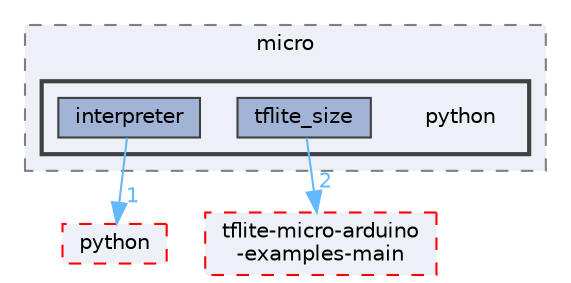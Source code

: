 digraph "Arduino/GetStartedWithMachineLearningOnArduino/tflite-micro-main/tensorflow/lite/micro/python"
{
 // LATEX_PDF_SIZE
  bgcolor="transparent";
  edge [fontname=Helvetica,fontsize=10,labelfontname=Helvetica,labelfontsize=10];
  node [fontname=Helvetica,fontsize=10,shape=box,height=0.2,width=0.4];
  compound=true
  subgraph clusterdir_b8cffeb19aff853b8801b5d330607df8 {
    graph [ bgcolor="#edf0f7", pencolor="grey50", label="micro", fontname=Helvetica,fontsize=10 style="filled,dashed", URL="dir_b8cffeb19aff853b8801b5d330607df8.html",tooltip=""]
  subgraph clusterdir_bbcd75bb4b2c55daca3a60fcd9d4fe88 {
    graph [ bgcolor="#edf0f7", pencolor="grey25", label="", fontname=Helvetica,fontsize=10 style="filled,bold", URL="dir_bbcd75bb4b2c55daca3a60fcd9d4fe88.html",tooltip=""]
    dir_bbcd75bb4b2c55daca3a60fcd9d4fe88 [shape=plaintext, label="python"];
  dir_a268f5919a48da4ed349c4e3b7302ef0 [label="interpreter", fillcolor="#a2b4d6", color="grey25", style="filled", URL="dir_a268f5919a48da4ed349c4e3b7302ef0.html",tooltip=""];
  dir_7c9c92345ab0b44d794c54c9728fb5f9 [label="tflite_size", fillcolor="#a2b4d6", color="grey25", style="filled", URL="dir_7c9c92345ab0b44d794c54c9728fb5f9.html",tooltip=""];
  }
  }
  dir_1b776bd1e52f39eb838df75cc6a7644c [label="python", fillcolor="#edf0f7", color="red", style="filled,dashed", URL="dir_1b776bd1e52f39eb838df75cc6a7644c.html",tooltip=""];
  dir_0d2ed21f8b79a9b0d8abfa821a489de0 [label="tflite-micro-arduino\l-examples-main", fillcolor="#edf0f7", color="red", style="filled,dashed", URL="dir_0d2ed21f8b79a9b0d8abfa821a489de0.html",tooltip=""];
  dir_a268f5919a48da4ed349c4e3b7302ef0->dir_1b776bd1e52f39eb838df75cc6a7644c [headlabel="1", labeldistance=1.5 headhref="dir_000156_000251.html" href="dir_000156_000251.html" color="steelblue1" fontcolor="steelblue1"];
  dir_7c9c92345ab0b44d794c54c9728fb5f9->dir_0d2ed21f8b79a9b0d8abfa821a489de0 [headlabel="2", labeldistance=1.5 headhref="dir_000341_000335.html" href="dir_000341_000335.html" color="steelblue1" fontcolor="steelblue1"];
}
